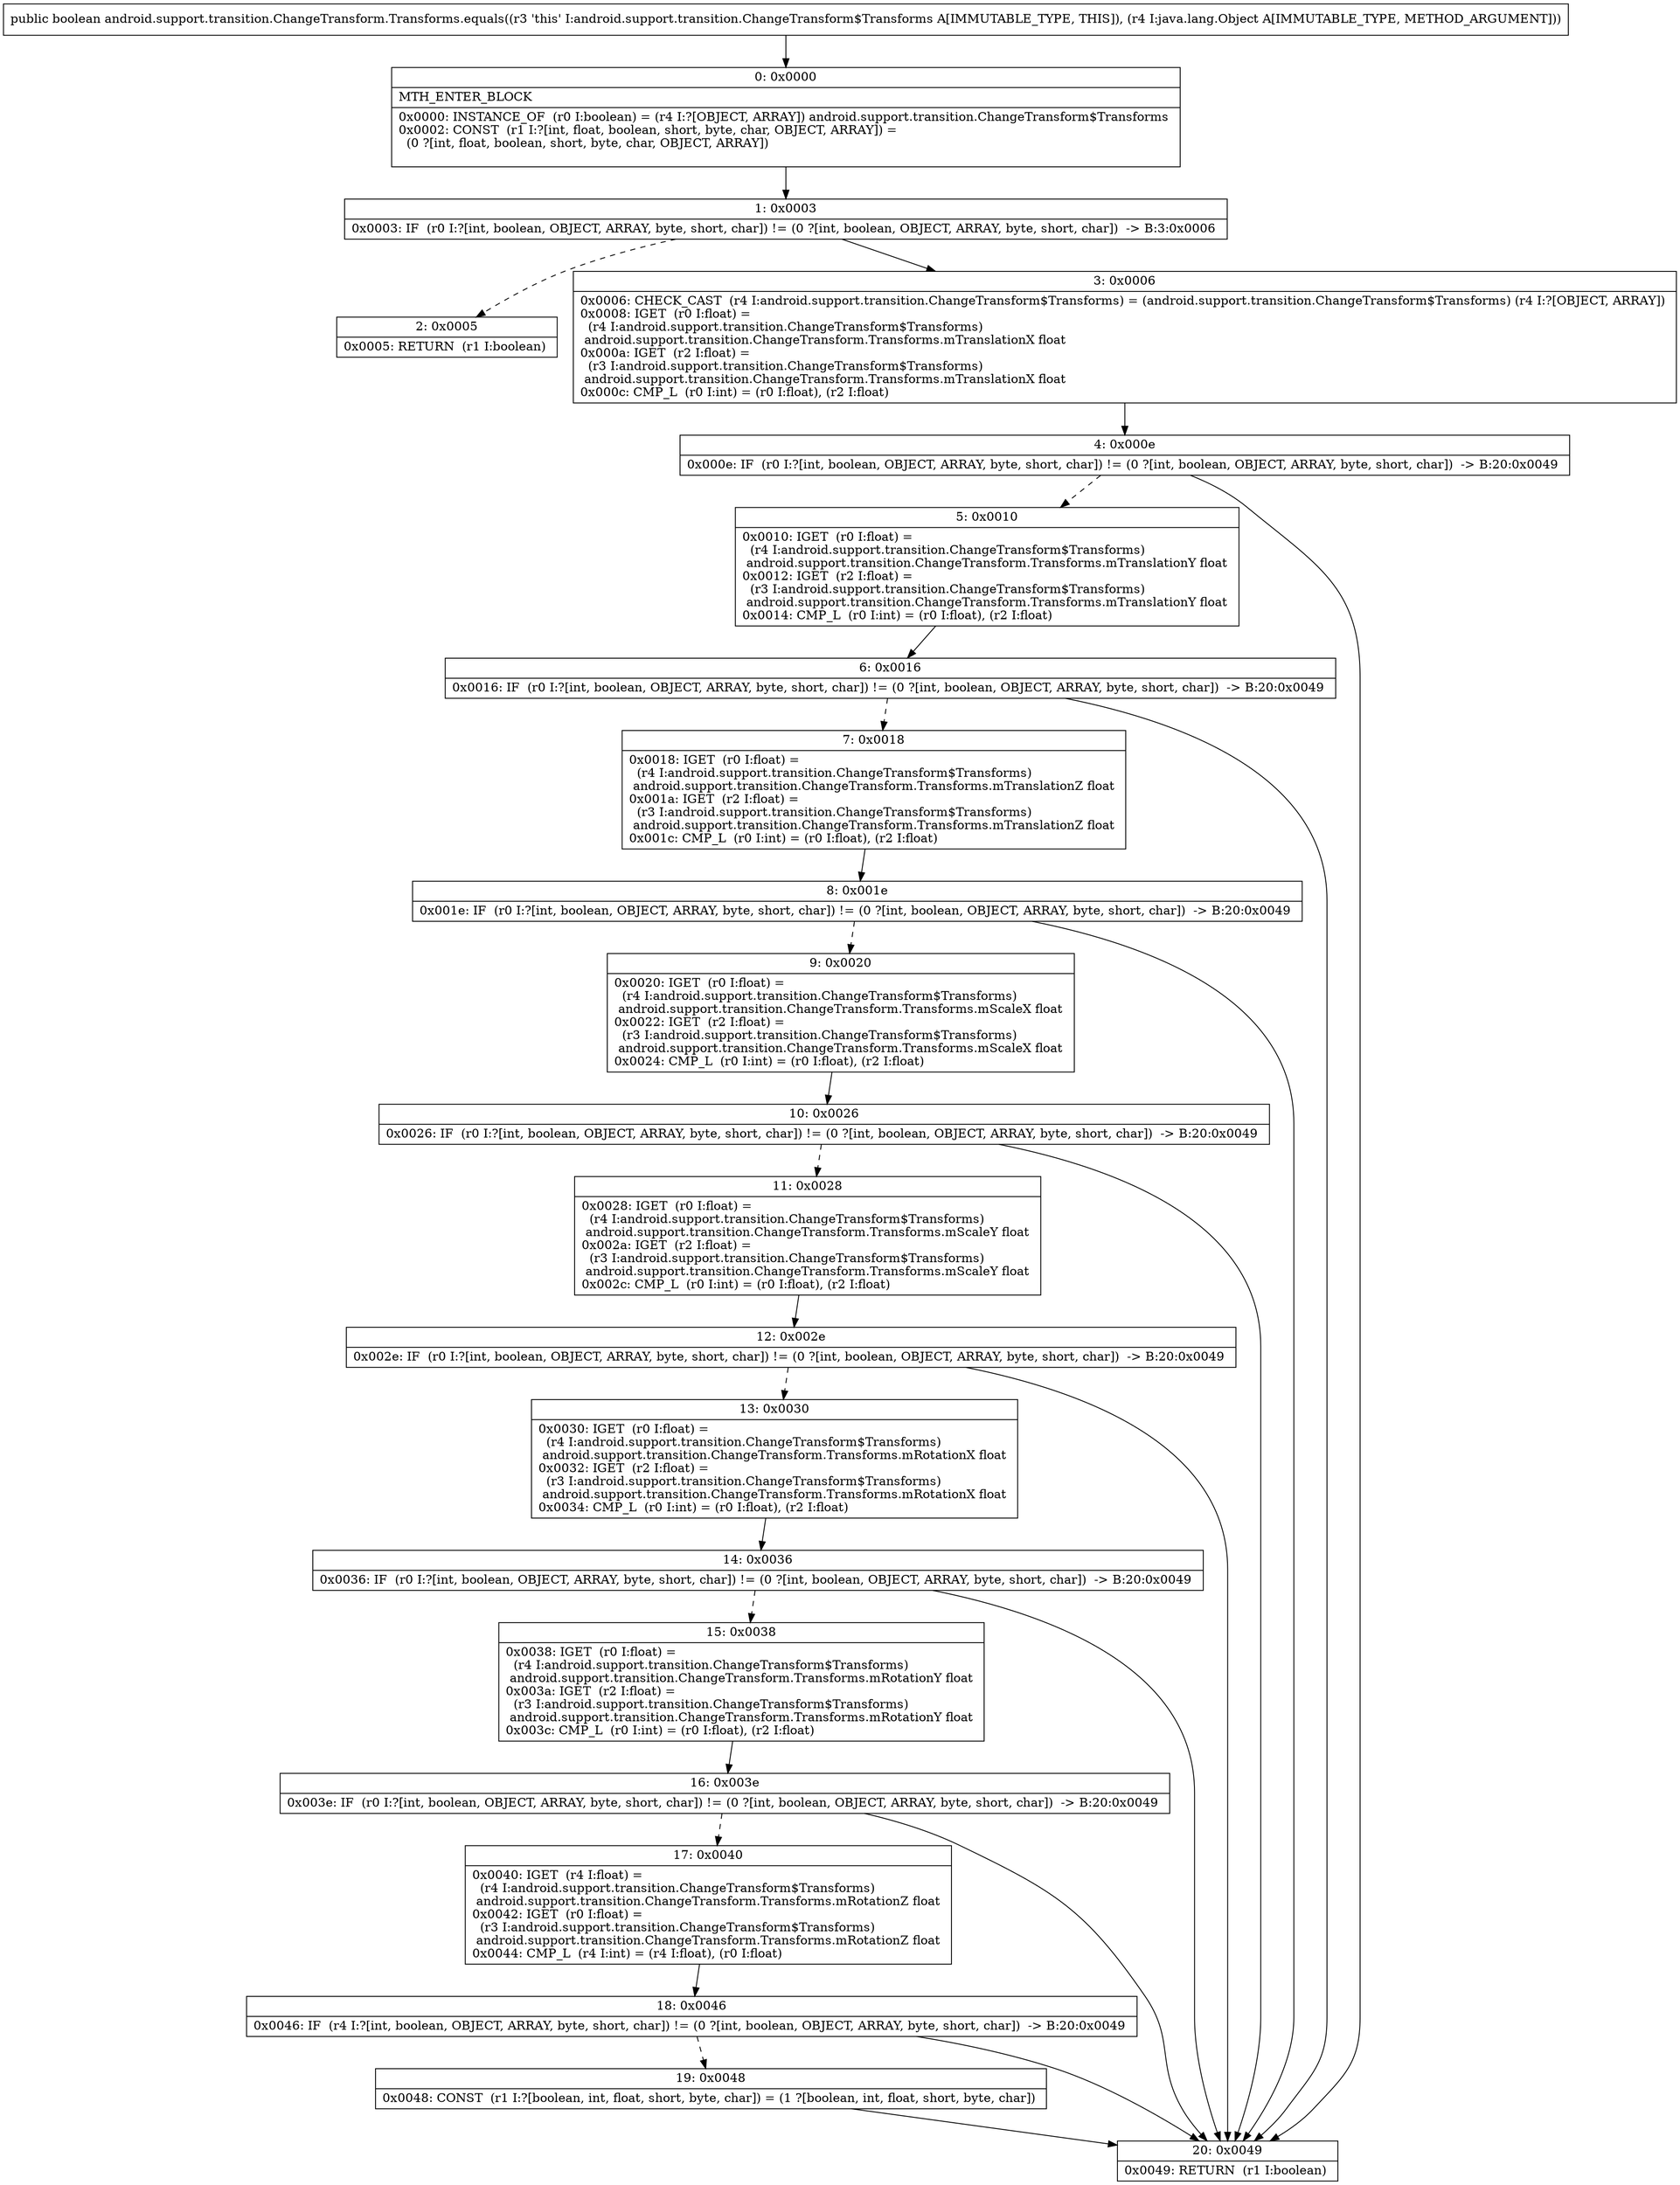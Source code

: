 digraph "CFG forandroid.support.transition.ChangeTransform.Transforms.equals(Ljava\/lang\/Object;)Z" {
Node_0 [shape=record,label="{0\:\ 0x0000|MTH_ENTER_BLOCK\l|0x0000: INSTANCE_OF  (r0 I:boolean) = (r4 I:?[OBJECT, ARRAY]) android.support.transition.ChangeTransform$Transforms \l0x0002: CONST  (r1 I:?[int, float, boolean, short, byte, char, OBJECT, ARRAY]) = \l  (0 ?[int, float, boolean, short, byte, char, OBJECT, ARRAY])\l \l}"];
Node_1 [shape=record,label="{1\:\ 0x0003|0x0003: IF  (r0 I:?[int, boolean, OBJECT, ARRAY, byte, short, char]) != (0 ?[int, boolean, OBJECT, ARRAY, byte, short, char])  \-\> B:3:0x0006 \l}"];
Node_2 [shape=record,label="{2\:\ 0x0005|0x0005: RETURN  (r1 I:boolean) \l}"];
Node_3 [shape=record,label="{3\:\ 0x0006|0x0006: CHECK_CAST  (r4 I:android.support.transition.ChangeTransform$Transforms) = (android.support.transition.ChangeTransform$Transforms) (r4 I:?[OBJECT, ARRAY]) \l0x0008: IGET  (r0 I:float) = \l  (r4 I:android.support.transition.ChangeTransform$Transforms)\l android.support.transition.ChangeTransform.Transforms.mTranslationX float \l0x000a: IGET  (r2 I:float) = \l  (r3 I:android.support.transition.ChangeTransform$Transforms)\l android.support.transition.ChangeTransform.Transforms.mTranslationX float \l0x000c: CMP_L  (r0 I:int) = (r0 I:float), (r2 I:float) \l}"];
Node_4 [shape=record,label="{4\:\ 0x000e|0x000e: IF  (r0 I:?[int, boolean, OBJECT, ARRAY, byte, short, char]) != (0 ?[int, boolean, OBJECT, ARRAY, byte, short, char])  \-\> B:20:0x0049 \l}"];
Node_5 [shape=record,label="{5\:\ 0x0010|0x0010: IGET  (r0 I:float) = \l  (r4 I:android.support.transition.ChangeTransform$Transforms)\l android.support.transition.ChangeTransform.Transforms.mTranslationY float \l0x0012: IGET  (r2 I:float) = \l  (r3 I:android.support.transition.ChangeTransform$Transforms)\l android.support.transition.ChangeTransform.Transforms.mTranslationY float \l0x0014: CMP_L  (r0 I:int) = (r0 I:float), (r2 I:float) \l}"];
Node_6 [shape=record,label="{6\:\ 0x0016|0x0016: IF  (r0 I:?[int, boolean, OBJECT, ARRAY, byte, short, char]) != (0 ?[int, boolean, OBJECT, ARRAY, byte, short, char])  \-\> B:20:0x0049 \l}"];
Node_7 [shape=record,label="{7\:\ 0x0018|0x0018: IGET  (r0 I:float) = \l  (r4 I:android.support.transition.ChangeTransform$Transforms)\l android.support.transition.ChangeTransform.Transforms.mTranslationZ float \l0x001a: IGET  (r2 I:float) = \l  (r3 I:android.support.transition.ChangeTransform$Transforms)\l android.support.transition.ChangeTransform.Transforms.mTranslationZ float \l0x001c: CMP_L  (r0 I:int) = (r0 I:float), (r2 I:float) \l}"];
Node_8 [shape=record,label="{8\:\ 0x001e|0x001e: IF  (r0 I:?[int, boolean, OBJECT, ARRAY, byte, short, char]) != (0 ?[int, boolean, OBJECT, ARRAY, byte, short, char])  \-\> B:20:0x0049 \l}"];
Node_9 [shape=record,label="{9\:\ 0x0020|0x0020: IGET  (r0 I:float) = \l  (r4 I:android.support.transition.ChangeTransform$Transforms)\l android.support.transition.ChangeTransform.Transforms.mScaleX float \l0x0022: IGET  (r2 I:float) = \l  (r3 I:android.support.transition.ChangeTransform$Transforms)\l android.support.transition.ChangeTransform.Transforms.mScaleX float \l0x0024: CMP_L  (r0 I:int) = (r0 I:float), (r2 I:float) \l}"];
Node_10 [shape=record,label="{10\:\ 0x0026|0x0026: IF  (r0 I:?[int, boolean, OBJECT, ARRAY, byte, short, char]) != (0 ?[int, boolean, OBJECT, ARRAY, byte, short, char])  \-\> B:20:0x0049 \l}"];
Node_11 [shape=record,label="{11\:\ 0x0028|0x0028: IGET  (r0 I:float) = \l  (r4 I:android.support.transition.ChangeTransform$Transforms)\l android.support.transition.ChangeTransform.Transforms.mScaleY float \l0x002a: IGET  (r2 I:float) = \l  (r3 I:android.support.transition.ChangeTransform$Transforms)\l android.support.transition.ChangeTransform.Transforms.mScaleY float \l0x002c: CMP_L  (r0 I:int) = (r0 I:float), (r2 I:float) \l}"];
Node_12 [shape=record,label="{12\:\ 0x002e|0x002e: IF  (r0 I:?[int, boolean, OBJECT, ARRAY, byte, short, char]) != (0 ?[int, boolean, OBJECT, ARRAY, byte, short, char])  \-\> B:20:0x0049 \l}"];
Node_13 [shape=record,label="{13\:\ 0x0030|0x0030: IGET  (r0 I:float) = \l  (r4 I:android.support.transition.ChangeTransform$Transforms)\l android.support.transition.ChangeTransform.Transforms.mRotationX float \l0x0032: IGET  (r2 I:float) = \l  (r3 I:android.support.transition.ChangeTransform$Transforms)\l android.support.transition.ChangeTransform.Transforms.mRotationX float \l0x0034: CMP_L  (r0 I:int) = (r0 I:float), (r2 I:float) \l}"];
Node_14 [shape=record,label="{14\:\ 0x0036|0x0036: IF  (r0 I:?[int, boolean, OBJECT, ARRAY, byte, short, char]) != (0 ?[int, boolean, OBJECT, ARRAY, byte, short, char])  \-\> B:20:0x0049 \l}"];
Node_15 [shape=record,label="{15\:\ 0x0038|0x0038: IGET  (r0 I:float) = \l  (r4 I:android.support.transition.ChangeTransform$Transforms)\l android.support.transition.ChangeTransform.Transforms.mRotationY float \l0x003a: IGET  (r2 I:float) = \l  (r3 I:android.support.transition.ChangeTransform$Transforms)\l android.support.transition.ChangeTransform.Transforms.mRotationY float \l0x003c: CMP_L  (r0 I:int) = (r0 I:float), (r2 I:float) \l}"];
Node_16 [shape=record,label="{16\:\ 0x003e|0x003e: IF  (r0 I:?[int, boolean, OBJECT, ARRAY, byte, short, char]) != (0 ?[int, boolean, OBJECT, ARRAY, byte, short, char])  \-\> B:20:0x0049 \l}"];
Node_17 [shape=record,label="{17\:\ 0x0040|0x0040: IGET  (r4 I:float) = \l  (r4 I:android.support.transition.ChangeTransform$Transforms)\l android.support.transition.ChangeTransform.Transforms.mRotationZ float \l0x0042: IGET  (r0 I:float) = \l  (r3 I:android.support.transition.ChangeTransform$Transforms)\l android.support.transition.ChangeTransform.Transforms.mRotationZ float \l0x0044: CMP_L  (r4 I:int) = (r4 I:float), (r0 I:float) \l}"];
Node_18 [shape=record,label="{18\:\ 0x0046|0x0046: IF  (r4 I:?[int, boolean, OBJECT, ARRAY, byte, short, char]) != (0 ?[int, boolean, OBJECT, ARRAY, byte, short, char])  \-\> B:20:0x0049 \l}"];
Node_19 [shape=record,label="{19\:\ 0x0048|0x0048: CONST  (r1 I:?[boolean, int, float, short, byte, char]) = (1 ?[boolean, int, float, short, byte, char]) \l}"];
Node_20 [shape=record,label="{20\:\ 0x0049|0x0049: RETURN  (r1 I:boolean) \l}"];
MethodNode[shape=record,label="{public boolean android.support.transition.ChangeTransform.Transforms.equals((r3 'this' I:android.support.transition.ChangeTransform$Transforms A[IMMUTABLE_TYPE, THIS]), (r4 I:java.lang.Object A[IMMUTABLE_TYPE, METHOD_ARGUMENT])) }"];
MethodNode -> Node_0;
Node_0 -> Node_1;
Node_1 -> Node_2[style=dashed];
Node_1 -> Node_3;
Node_3 -> Node_4;
Node_4 -> Node_5[style=dashed];
Node_4 -> Node_20;
Node_5 -> Node_6;
Node_6 -> Node_7[style=dashed];
Node_6 -> Node_20;
Node_7 -> Node_8;
Node_8 -> Node_9[style=dashed];
Node_8 -> Node_20;
Node_9 -> Node_10;
Node_10 -> Node_11[style=dashed];
Node_10 -> Node_20;
Node_11 -> Node_12;
Node_12 -> Node_13[style=dashed];
Node_12 -> Node_20;
Node_13 -> Node_14;
Node_14 -> Node_15[style=dashed];
Node_14 -> Node_20;
Node_15 -> Node_16;
Node_16 -> Node_17[style=dashed];
Node_16 -> Node_20;
Node_17 -> Node_18;
Node_18 -> Node_19[style=dashed];
Node_18 -> Node_20;
Node_19 -> Node_20;
}

